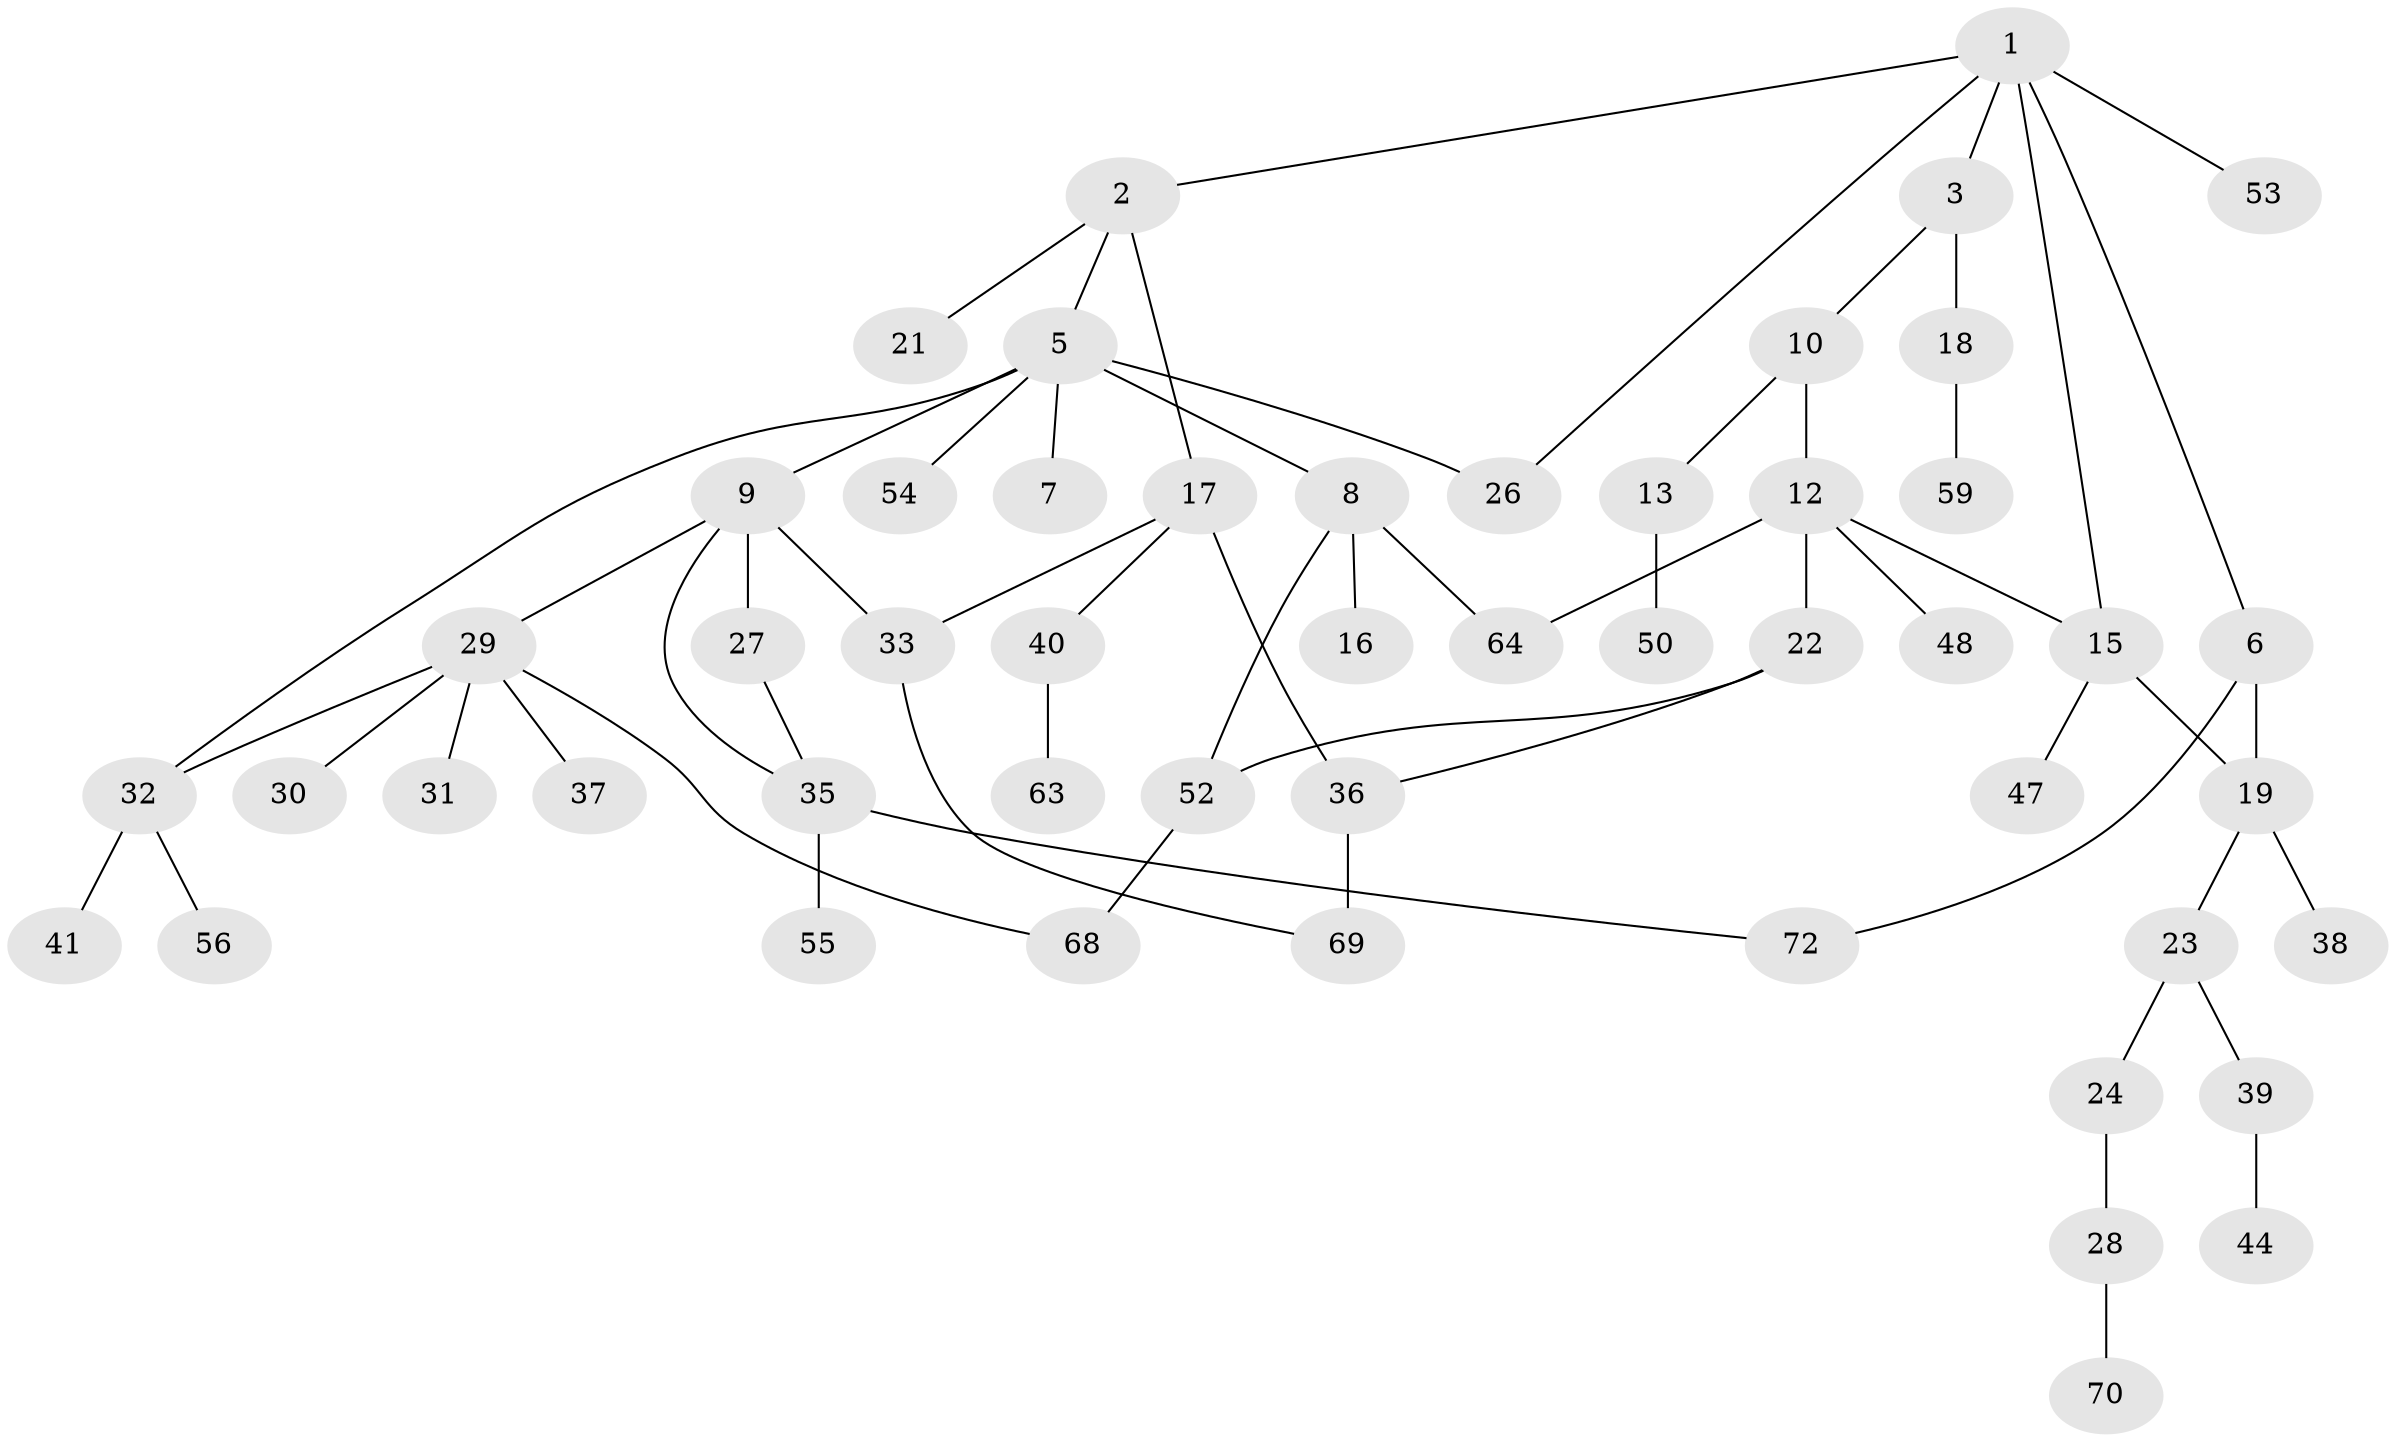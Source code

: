 // Generated by graph-tools (version 1.1) at 2025/51/02/27/25 19:51:37]
// undirected, 51 vertices, 62 edges
graph export_dot {
graph [start="1"]
  node [color=gray90,style=filled];
  1 [super="+49"];
  2 [super="+14"];
  3 [super="+4"];
  5 [super="+57"];
  6;
  7;
  8 [super="+11"];
  9 [super="+25"];
  10 [super="+46"];
  12 [super="+67"];
  13;
  15 [super="+60"];
  16;
  17;
  18 [super="+43"];
  19 [super="+20"];
  21;
  22 [super="+74"];
  23 [super="+34"];
  24;
  26 [super="+71"];
  27 [super="+58"];
  28;
  29 [super="+66"];
  30;
  31;
  32 [super="+62"];
  33 [super="+45"];
  35 [super="+51"];
  36 [super="+42"];
  37;
  38 [super="+65"];
  39;
  40;
  41;
  44;
  47;
  48;
  50;
  52 [super="+61"];
  53;
  54;
  55;
  56;
  59;
  63;
  64;
  68;
  69 [super="+73"];
  70;
  72;
  1 -- 2;
  1 -- 3;
  1 -- 6;
  1 -- 15;
  1 -- 26;
  1 -- 53;
  2 -- 5;
  2 -- 17;
  2 -- 21;
  3 -- 18;
  3 -- 10;
  5 -- 7;
  5 -- 8;
  5 -- 9;
  5 -- 32;
  5 -- 54;
  5 -- 26;
  6 -- 19;
  6 -- 72;
  8 -- 16;
  8 -- 52;
  8 -- 64;
  9 -- 29;
  9 -- 33;
  9 -- 27;
  9 -- 35;
  10 -- 12;
  10 -- 13;
  12 -- 22;
  12 -- 48;
  12 -- 64;
  12 -- 15;
  13 -- 50;
  15 -- 47;
  15 -- 19;
  17 -- 40;
  17 -- 36;
  17 -- 33;
  18 -- 59;
  19 -- 23;
  19 -- 38;
  22 -- 36;
  22 -- 52;
  23 -- 24;
  23 -- 39;
  24 -- 28;
  27 -- 35;
  28 -- 70;
  29 -- 30;
  29 -- 31;
  29 -- 37;
  29 -- 68;
  29 -- 32;
  32 -- 41;
  32 -- 56;
  33 -- 69;
  35 -- 55;
  35 -- 72;
  36 -- 69;
  39 -- 44;
  40 -- 63;
  52 -- 68;
}
